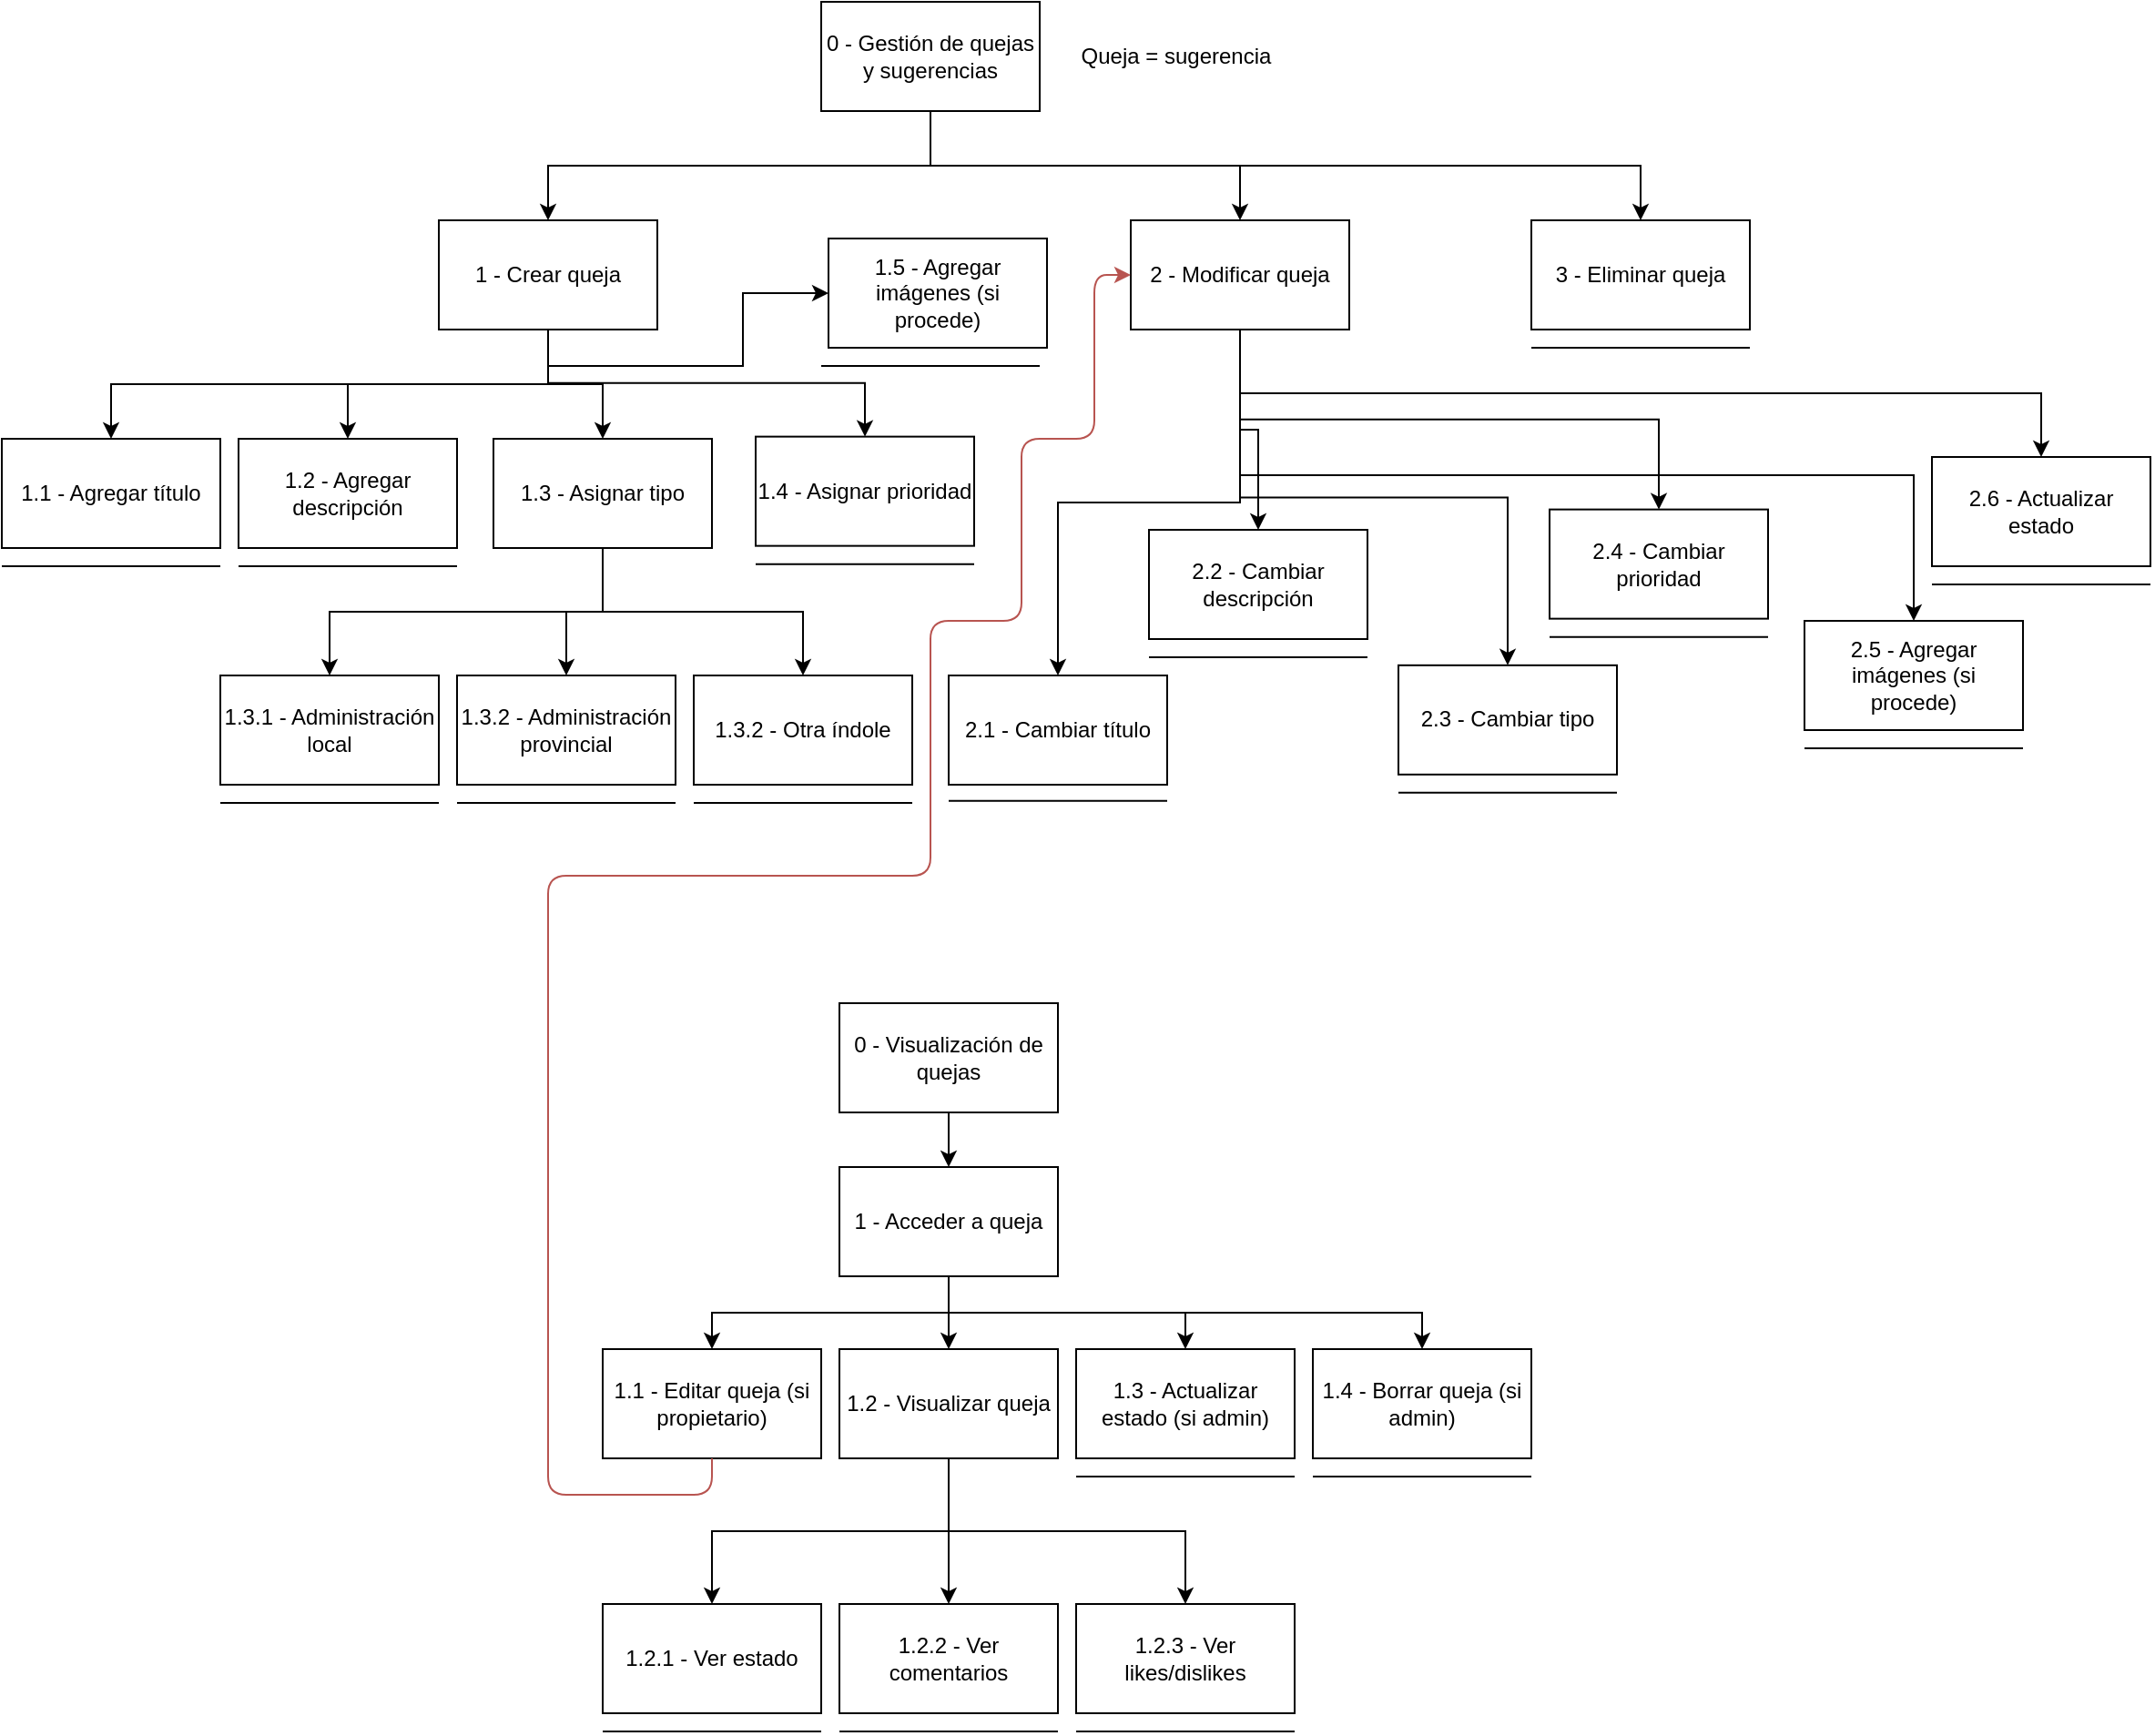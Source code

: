 <mxfile version="13.10.9" type="device"><diagram id="zKcG5XN2oFvM9r8R_VJC" name="Page-1"><mxGraphModel dx="2012" dy="643" grid="1" gridSize="10" guides="1" tooltips="1" connect="1" arrows="1" fold="1" page="1" pageScale="1" pageWidth="827" pageHeight="1169" math="0" shadow="0"><root><mxCell id="0"/><mxCell id="1" parent="0"/><mxCell id="-d1Fv6u-QL7CuxachTR_-36" style="edgeStyle=orthogonalEdgeStyle;rounded=0;orthogonalLoop=1;jettySize=auto;html=1;exitX=0.5;exitY=1;exitDx=0;exitDy=0;entryX=0.5;entryY=0;entryDx=0;entryDy=0;" parent="1" source="-d1Fv6u-QL7CuxachTR_-1" target="-d1Fv6u-QL7CuxachTR_-2" edge="1"><mxGeometry relative="1" as="geometry"/></mxCell><mxCell id="-d1Fv6u-QL7CuxachTR_-37" style="edgeStyle=orthogonalEdgeStyle;rounded=0;orthogonalLoop=1;jettySize=auto;html=1;exitX=0.5;exitY=1;exitDx=0;exitDy=0;entryX=0.5;entryY=0;entryDx=0;entryDy=0;" parent="1" source="-d1Fv6u-QL7CuxachTR_-1" target="-d1Fv6u-QL7CuxachTR_-15" edge="1"><mxGeometry relative="1" as="geometry"/></mxCell><mxCell id="-d1Fv6u-QL7CuxachTR_-39" style="edgeStyle=orthogonalEdgeStyle;rounded=0;orthogonalLoop=1;jettySize=auto;html=1;exitX=0.5;exitY=1;exitDx=0;exitDy=0;entryX=0.5;entryY=0;entryDx=0;entryDy=0;" parent="1" source="-d1Fv6u-QL7CuxachTR_-1" target="-d1Fv6u-QL7CuxachTR_-38" edge="1"><mxGeometry relative="1" as="geometry"/></mxCell><mxCell id="-d1Fv6u-QL7CuxachTR_-1" value="0 - Gestión de quejas y sugerencias" style="rounded=0;whiteSpace=wrap;html=1;" parent="1" vertex="1"><mxGeometry x="390" y="80" width="120" height="60" as="geometry"/></mxCell><mxCell id="-d1Fv6u-QL7CuxachTR_-31" style="edgeStyle=orthogonalEdgeStyle;rounded=0;orthogonalLoop=1;jettySize=auto;html=1;exitX=0.5;exitY=1;exitDx=0;exitDy=0;" parent="1" source="-d1Fv6u-QL7CuxachTR_-2" target="-d1Fv6u-QL7CuxachTR_-10" edge="1"><mxGeometry relative="1" as="geometry"/></mxCell><mxCell id="-d1Fv6u-QL7CuxachTR_-32" style="edgeStyle=orthogonalEdgeStyle;rounded=0;orthogonalLoop=1;jettySize=auto;html=1;exitX=0.5;exitY=1;exitDx=0;exitDy=0;entryX=0.5;entryY=0;entryDx=0;entryDy=0;" parent="1" source="-d1Fv6u-QL7CuxachTR_-2" target="-d1Fv6u-QL7CuxachTR_-9" edge="1"><mxGeometry relative="1" as="geometry"/></mxCell><mxCell id="-d1Fv6u-QL7CuxachTR_-33" style="edgeStyle=orthogonalEdgeStyle;rounded=0;orthogonalLoop=1;jettySize=auto;html=1;exitX=0.5;exitY=1;exitDx=0;exitDy=0;entryX=0.5;entryY=0;entryDx=0;entryDy=0;" parent="1" source="-d1Fv6u-QL7CuxachTR_-2" target="-d1Fv6u-QL7CuxachTR_-6" edge="1"><mxGeometry relative="1" as="geometry"/></mxCell><mxCell id="-d1Fv6u-QL7CuxachTR_-34" style="edgeStyle=orthogonalEdgeStyle;rounded=0;orthogonalLoop=1;jettySize=auto;html=1;exitX=0.5;exitY=1;exitDx=0;exitDy=0;entryX=0.5;entryY=0;entryDx=0;entryDy=0;" parent="1" source="-d1Fv6u-QL7CuxachTR_-2" target="-d1Fv6u-QL7CuxachTR_-5" edge="1"><mxGeometry relative="1" as="geometry"/></mxCell><mxCell id="-d1Fv6u-QL7CuxachTR_-35" style="edgeStyle=orthogonalEdgeStyle;rounded=0;orthogonalLoop=1;jettySize=auto;html=1;exitX=0.5;exitY=1;exitDx=0;exitDy=0;entryX=0.5;entryY=0;entryDx=0;entryDy=0;" parent="1" source="-d1Fv6u-QL7CuxachTR_-2" target="-d1Fv6u-QL7CuxachTR_-4" edge="1"><mxGeometry relative="1" as="geometry"/></mxCell><mxCell id="-d1Fv6u-QL7CuxachTR_-2" value="1 - Crear queja" style="rounded=0;whiteSpace=wrap;html=1;" parent="1" vertex="1"><mxGeometry x="180" y="200" width="120" height="60" as="geometry"/></mxCell><mxCell id="-d1Fv6u-QL7CuxachTR_-3" value="Queja = sugerencia" style="text;html=1;strokeColor=none;fillColor=none;align=center;verticalAlign=middle;whiteSpace=wrap;rounded=0;" parent="1" vertex="1"><mxGeometry x="520" y="100" width="130" height="20" as="geometry"/></mxCell><mxCell id="-d1Fv6u-QL7CuxachTR_-4" value="1.1 - Agregar título" style="rounded=0;whiteSpace=wrap;html=1;" parent="1" vertex="1"><mxGeometry x="-60" y="320" width="120" height="60" as="geometry"/></mxCell><mxCell id="-d1Fv6u-QL7CuxachTR_-5" value="1.2 - Agregar descripción" style="rounded=0;whiteSpace=wrap;html=1;" parent="1" vertex="1"><mxGeometry x="70" y="320" width="120" height="60" as="geometry"/></mxCell><mxCell id="-d1Fv6u-QL7CuxachTR_-28" style="edgeStyle=orthogonalEdgeStyle;rounded=0;orthogonalLoop=1;jettySize=auto;html=1;exitX=0.5;exitY=1;exitDx=0;exitDy=0;entryX=0.5;entryY=0;entryDx=0;entryDy=0;" parent="1" source="-d1Fv6u-QL7CuxachTR_-6" target="-d1Fv6u-QL7CuxachTR_-8" edge="1"><mxGeometry relative="1" as="geometry"/></mxCell><mxCell id="-d1Fv6u-QL7CuxachTR_-29" style="edgeStyle=orthogonalEdgeStyle;rounded=0;orthogonalLoop=1;jettySize=auto;html=1;exitX=0.5;exitY=1;exitDx=0;exitDy=0;entryX=0.5;entryY=0;entryDx=0;entryDy=0;" parent="1" source="-d1Fv6u-QL7CuxachTR_-6" target="-d1Fv6u-QL7CuxachTR_-13" edge="1"><mxGeometry relative="1" as="geometry"/></mxCell><mxCell id="-d1Fv6u-QL7CuxachTR_-30" style="edgeStyle=orthogonalEdgeStyle;rounded=0;orthogonalLoop=1;jettySize=auto;html=1;exitX=0.5;exitY=1;exitDx=0;exitDy=0;entryX=0.5;entryY=0;entryDx=0;entryDy=0;" parent="1" source="-d1Fv6u-QL7CuxachTR_-6" target="-d1Fv6u-QL7CuxachTR_-14" edge="1"><mxGeometry relative="1" as="geometry"/></mxCell><mxCell id="-d1Fv6u-QL7CuxachTR_-6" value="1.3 - Asignar tipo" style="rounded=0;whiteSpace=wrap;html=1;" parent="1" vertex="1"><mxGeometry x="210" y="320" width="120" height="60" as="geometry"/></mxCell><mxCell id="-d1Fv6u-QL7CuxachTR_-8" value="1.3.1 - Administración local" style="rounded=0;whiteSpace=wrap;html=1;" parent="1" vertex="1"><mxGeometry x="60" y="450" width="120" height="60" as="geometry"/></mxCell><mxCell id="-d1Fv6u-QL7CuxachTR_-9" value="1.4 - Asignar prioridad" style="rounded=0;whiteSpace=wrap;html=1;" parent="1" vertex="1"><mxGeometry x="354" y="318.82" width="120" height="60" as="geometry"/></mxCell><mxCell id="-d1Fv6u-QL7CuxachTR_-10" value="1.5 - Agregar imágenes (si procede)" style="rounded=0;whiteSpace=wrap;html=1;" parent="1" vertex="1"><mxGeometry x="394" y="210" width="120" height="60" as="geometry"/></mxCell><mxCell id="-d1Fv6u-QL7CuxachTR_-13" value="1.3.2 - Administración provincial" style="rounded=0;whiteSpace=wrap;html=1;" parent="1" vertex="1"><mxGeometry x="190" y="450" width="120" height="60" as="geometry"/></mxCell><mxCell id="-d1Fv6u-QL7CuxachTR_-14" value="1.3.2 - Otra índole" style="rounded=0;whiteSpace=wrap;html=1;" parent="1" vertex="1"><mxGeometry x="320" y="450" width="120" height="60" as="geometry"/></mxCell><mxCell id="-d1Fv6u-QL7CuxachTR_-22" style="edgeStyle=orthogonalEdgeStyle;rounded=0;orthogonalLoop=1;jettySize=auto;html=1;exitX=0.5;exitY=1;exitDx=0;exitDy=0;entryX=0.5;entryY=0;entryDx=0;entryDy=0;" parent="1" source="-d1Fv6u-QL7CuxachTR_-15" target="-d1Fv6u-QL7CuxachTR_-16" edge="1"><mxGeometry relative="1" as="geometry"/></mxCell><mxCell id="-d1Fv6u-QL7CuxachTR_-23" style="edgeStyle=orthogonalEdgeStyle;rounded=0;orthogonalLoop=1;jettySize=auto;html=1;exitX=0.5;exitY=1;exitDx=0;exitDy=0;entryX=0.5;entryY=0;entryDx=0;entryDy=0;" parent="1" source="-d1Fv6u-QL7CuxachTR_-15" target="-d1Fv6u-QL7CuxachTR_-17" edge="1"><mxGeometry relative="1" as="geometry"/></mxCell><mxCell id="-d1Fv6u-QL7CuxachTR_-24" style="edgeStyle=orthogonalEdgeStyle;rounded=0;orthogonalLoop=1;jettySize=auto;html=1;exitX=0.5;exitY=1;exitDx=0;exitDy=0;entryX=0.5;entryY=0;entryDx=0;entryDy=0;" parent="1" source="-d1Fv6u-QL7CuxachTR_-15" target="-d1Fv6u-QL7CuxachTR_-18" edge="1"><mxGeometry relative="1" as="geometry"/></mxCell><mxCell id="-d1Fv6u-QL7CuxachTR_-25" style="edgeStyle=orthogonalEdgeStyle;rounded=0;orthogonalLoop=1;jettySize=auto;html=1;exitX=0.5;exitY=1;exitDx=0;exitDy=0;entryX=0.5;entryY=0;entryDx=0;entryDy=0;" parent="1" source="-d1Fv6u-QL7CuxachTR_-15" target="-d1Fv6u-QL7CuxachTR_-19" edge="1"><mxGeometry relative="1" as="geometry"/></mxCell><mxCell id="-d1Fv6u-QL7CuxachTR_-26" style="edgeStyle=orthogonalEdgeStyle;rounded=0;orthogonalLoop=1;jettySize=auto;html=1;exitX=0.5;exitY=1;exitDx=0;exitDy=0;entryX=0.5;entryY=0;entryDx=0;entryDy=0;" parent="1" source="-d1Fv6u-QL7CuxachTR_-15" target="-d1Fv6u-QL7CuxachTR_-20" edge="1"><mxGeometry relative="1" as="geometry"/></mxCell><mxCell id="-d1Fv6u-QL7CuxachTR_-27" style="edgeStyle=orthogonalEdgeStyle;rounded=0;orthogonalLoop=1;jettySize=auto;html=1;exitX=0.5;exitY=1;exitDx=0;exitDy=0;entryX=0.5;entryY=0;entryDx=0;entryDy=0;" parent="1" source="-d1Fv6u-QL7CuxachTR_-15" target="-d1Fv6u-QL7CuxachTR_-21" edge="1"><mxGeometry relative="1" as="geometry"/></mxCell><mxCell id="-d1Fv6u-QL7CuxachTR_-15" value="2 - Modificar queja" style="rounded=0;whiteSpace=wrap;html=1;" parent="1" vertex="1"><mxGeometry x="560" y="200" width="120" height="60" as="geometry"/></mxCell><mxCell id="-d1Fv6u-QL7CuxachTR_-16" value="2.1 - Cambiar título" style="rounded=0;whiteSpace=wrap;html=1;" parent="1" vertex="1"><mxGeometry x="460" y="450" width="120" height="60" as="geometry"/></mxCell><mxCell id="-d1Fv6u-QL7CuxachTR_-17" value="2.2 - Cambiar descripción" style="rounded=0;whiteSpace=wrap;html=1;" parent="1" vertex="1"><mxGeometry x="570" y="370" width="120" height="60" as="geometry"/></mxCell><mxCell id="-d1Fv6u-QL7CuxachTR_-18" value="2.3 - Cambiar tipo" style="rounded=0;whiteSpace=wrap;html=1;" parent="1" vertex="1"><mxGeometry x="707" y="444.41" width="120" height="60" as="geometry"/></mxCell><mxCell id="-d1Fv6u-QL7CuxachTR_-19" value="2.4 - Cambiar prioridad" style="rounded=0;whiteSpace=wrap;html=1;" parent="1" vertex="1"><mxGeometry x="790" y="358.82" width="120" height="60" as="geometry"/></mxCell><mxCell id="-d1Fv6u-QL7CuxachTR_-20" value="2.5 - Agregar imágenes (si procede)" style="rounded=0;whiteSpace=wrap;html=1;" parent="1" vertex="1"><mxGeometry x="930" y="420" width="120" height="60" as="geometry"/></mxCell><mxCell id="-d1Fv6u-QL7CuxachTR_-21" value="2.6 - Actualizar estado" style="rounded=0;whiteSpace=wrap;html=1;" parent="1" vertex="1"><mxGeometry x="1000" y="330" width="120" height="60" as="geometry"/></mxCell><mxCell id="-d1Fv6u-QL7CuxachTR_-38" value="3 - Eliminar queja" style="rounded=0;whiteSpace=wrap;html=1;" parent="1" vertex="1"><mxGeometry x="780" y="200" width="120" height="60" as="geometry"/></mxCell><mxCell id="-d1Fv6u-QL7CuxachTR_-40" value="" style="endArrow=none;html=1;" parent="1" edge="1"><mxGeometry width="50" height="50" relative="1" as="geometry"><mxPoint x="460" y="518.82" as="sourcePoint"/><mxPoint x="580" y="518.82" as="targetPoint"/></mxGeometry></mxCell><mxCell id="-d1Fv6u-QL7CuxachTR_-41" value="" style="endArrow=none;html=1;" parent="1" edge="1"><mxGeometry width="50" height="50" relative="1" as="geometry"><mxPoint x="570" y="440" as="sourcePoint"/><mxPoint x="690" y="440" as="targetPoint"/></mxGeometry></mxCell><mxCell id="-d1Fv6u-QL7CuxachTR_-42" value="" style="endArrow=none;html=1;" parent="1" edge="1"><mxGeometry width="50" height="50" relative="1" as="geometry"><mxPoint x="790" y="428.82" as="sourcePoint"/><mxPoint x="910" y="428.82" as="targetPoint"/></mxGeometry></mxCell><mxCell id="-d1Fv6u-QL7CuxachTR_-43" value="" style="endArrow=none;html=1;" parent="1" edge="1"><mxGeometry width="50" height="50" relative="1" as="geometry"><mxPoint x="707" y="514.41" as="sourcePoint"/><mxPoint x="827" y="514.41" as="targetPoint"/></mxGeometry></mxCell><mxCell id="-d1Fv6u-QL7CuxachTR_-44" value="" style="endArrow=none;html=1;" parent="1" edge="1"><mxGeometry width="50" height="50" relative="1" as="geometry"><mxPoint x="1000" y="400" as="sourcePoint"/><mxPoint x="1120" y="400" as="targetPoint"/></mxGeometry></mxCell><mxCell id="-d1Fv6u-QL7CuxachTR_-45" value="" style="endArrow=none;html=1;" parent="1" edge="1"><mxGeometry width="50" height="50" relative="1" as="geometry"><mxPoint x="930" y="490" as="sourcePoint"/><mxPoint x="1050" y="490" as="targetPoint"/></mxGeometry></mxCell><mxCell id="-d1Fv6u-QL7CuxachTR_-46" value="" style="endArrow=none;html=1;" parent="1" edge="1"><mxGeometry width="50" height="50" relative="1" as="geometry"><mxPoint x="780" y="270" as="sourcePoint"/><mxPoint x="900" y="270" as="targetPoint"/></mxGeometry></mxCell><mxCell id="-d1Fv6u-QL7CuxachTR_-48" value="" style="endArrow=none;html=1;" parent="1" edge="1"><mxGeometry width="50" height="50" relative="1" as="geometry"><mxPoint x="60" y="520" as="sourcePoint"/><mxPoint x="180" y="520" as="targetPoint"/></mxGeometry></mxCell><mxCell id="-d1Fv6u-QL7CuxachTR_-49" value="" style="endArrow=none;html=1;" parent="1" edge="1"><mxGeometry width="50" height="50" relative="1" as="geometry"><mxPoint x="320" y="520" as="sourcePoint"/><mxPoint x="440" y="520" as="targetPoint"/></mxGeometry></mxCell><mxCell id="-d1Fv6u-QL7CuxachTR_-50" value="" style="endArrow=none;html=1;" parent="1" edge="1"><mxGeometry width="50" height="50" relative="1" as="geometry"><mxPoint x="190" y="520" as="sourcePoint"/><mxPoint x="310" y="520" as="targetPoint"/></mxGeometry></mxCell><mxCell id="-d1Fv6u-QL7CuxachTR_-51" value="" style="endArrow=none;html=1;" parent="1" edge="1"><mxGeometry width="50" height="50" relative="1" as="geometry"><mxPoint x="354" y="388.82" as="sourcePoint"/><mxPoint x="474" y="388.82" as="targetPoint"/></mxGeometry></mxCell><mxCell id="-d1Fv6u-QL7CuxachTR_-52" value="" style="endArrow=none;html=1;" parent="1" edge="1"><mxGeometry width="50" height="50" relative="1" as="geometry"><mxPoint x="390" y="280" as="sourcePoint"/><mxPoint x="510" y="280" as="targetPoint"/></mxGeometry></mxCell><mxCell id="-d1Fv6u-QL7CuxachTR_-53" value="" style="endArrow=none;html=1;" parent="1" edge="1"><mxGeometry width="50" height="50" relative="1" as="geometry"><mxPoint x="-60" y="390" as="sourcePoint"/><mxPoint x="60" y="390" as="targetPoint"/></mxGeometry></mxCell><mxCell id="-d1Fv6u-QL7CuxachTR_-54" value="" style="endArrow=none;html=1;" parent="1" edge="1"><mxGeometry width="50" height="50" relative="1" as="geometry"><mxPoint x="70" y="390" as="sourcePoint"/><mxPoint x="190" y="390" as="targetPoint"/></mxGeometry></mxCell><mxCell id="2j9omOC8-xyelNnuQKzu-13" style="edgeStyle=orthogonalEdgeStyle;rounded=0;orthogonalLoop=1;jettySize=auto;html=1;exitX=0.5;exitY=1;exitDx=0;exitDy=0;entryX=0.5;entryY=0;entryDx=0;entryDy=0;" edge="1" parent="1" source="2j9omOC8-xyelNnuQKzu-1" target="2j9omOC8-xyelNnuQKzu-2"><mxGeometry relative="1" as="geometry"/></mxCell><mxCell id="2j9omOC8-xyelNnuQKzu-1" value="0 - Visualización de quejas" style="rounded=0;whiteSpace=wrap;html=1;" vertex="1" parent="1"><mxGeometry x="400" y="630" width="120" height="60" as="geometry"/></mxCell><mxCell id="2j9omOC8-xyelNnuQKzu-14" style="edgeStyle=orthogonalEdgeStyle;rounded=0;orthogonalLoop=1;jettySize=auto;html=1;exitX=0.5;exitY=1;exitDx=0;exitDy=0;entryX=0.5;entryY=0;entryDx=0;entryDy=0;" edge="1" parent="1" source="2j9omOC8-xyelNnuQKzu-2" target="2j9omOC8-xyelNnuQKzu-3"><mxGeometry relative="1" as="geometry"/></mxCell><mxCell id="2j9omOC8-xyelNnuQKzu-15" style="edgeStyle=orthogonalEdgeStyle;rounded=0;orthogonalLoop=1;jettySize=auto;html=1;exitX=0.5;exitY=1;exitDx=0;exitDy=0;entryX=0.5;entryY=0;entryDx=0;entryDy=0;" edge="1" parent="1" source="2j9omOC8-xyelNnuQKzu-2" target="2j9omOC8-xyelNnuQKzu-4"><mxGeometry relative="1" as="geometry"/></mxCell><mxCell id="2j9omOC8-xyelNnuQKzu-16" style="edgeStyle=orthogonalEdgeStyle;rounded=0;orthogonalLoop=1;jettySize=auto;html=1;exitX=0.5;exitY=1;exitDx=0;exitDy=0;entryX=0.5;entryY=0;entryDx=0;entryDy=0;" edge="1" parent="1" source="2j9omOC8-xyelNnuQKzu-2" target="2j9omOC8-xyelNnuQKzu-5"><mxGeometry relative="1" as="geometry"/></mxCell><mxCell id="2j9omOC8-xyelNnuQKzu-17" style="edgeStyle=orthogonalEdgeStyle;rounded=0;orthogonalLoop=1;jettySize=auto;html=1;exitX=0.5;exitY=1;exitDx=0;exitDy=0;entryX=0.5;entryY=0;entryDx=0;entryDy=0;" edge="1" parent="1" source="2j9omOC8-xyelNnuQKzu-2" target="2j9omOC8-xyelNnuQKzu-6"><mxGeometry relative="1" as="geometry"/></mxCell><mxCell id="2j9omOC8-xyelNnuQKzu-2" value="1 - Acceder a queja" style="rounded=0;whiteSpace=wrap;html=1;" vertex="1" parent="1"><mxGeometry x="400" y="720" width="120" height="60" as="geometry"/></mxCell><mxCell id="2j9omOC8-xyelNnuQKzu-3" value="1.1 - Editar queja (si propietario)" style="rounded=0;whiteSpace=wrap;html=1;" vertex="1" parent="1"><mxGeometry x="270" y="820" width="120" height="60" as="geometry"/></mxCell><mxCell id="2j9omOC8-xyelNnuQKzu-10" style="edgeStyle=orthogonalEdgeStyle;rounded=0;orthogonalLoop=1;jettySize=auto;html=1;exitX=0.5;exitY=1;exitDx=0;exitDy=0;entryX=0.5;entryY=0;entryDx=0;entryDy=0;" edge="1" parent="1" source="2j9omOC8-xyelNnuQKzu-4" target="2j9omOC8-xyelNnuQKzu-7"><mxGeometry relative="1" as="geometry"/></mxCell><mxCell id="2j9omOC8-xyelNnuQKzu-11" style="edgeStyle=orthogonalEdgeStyle;rounded=0;orthogonalLoop=1;jettySize=auto;html=1;exitX=0.5;exitY=1;exitDx=0;exitDy=0;entryX=0.5;entryY=0;entryDx=0;entryDy=0;" edge="1" parent="1" source="2j9omOC8-xyelNnuQKzu-4" target="2j9omOC8-xyelNnuQKzu-8"><mxGeometry relative="1" as="geometry"/></mxCell><mxCell id="2j9omOC8-xyelNnuQKzu-12" style="edgeStyle=orthogonalEdgeStyle;rounded=0;orthogonalLoop=1;jettySize=auto;html=1;exitX=0.5;exitY=1;exitDx=0;exitDy=0;" edge="1" parent="1" source="2j9omOC8-xyelNnuQKzu-4" target="2j9omOC8-xyelNnuQKzu-9"><mxGeometry relative="1" as="geometry"/></mxCell><mxCell id="2j9omOC8-xyelNnuQKzu-4" value="1.2 - Visualizar queja" style="rounded=0;whiteSpace=wrap;html=1;" vertex="1" parent="1"><mxGeometry x="400" y="820" width="120" height="60" as="geometry"/></mxCell><mxCell id="2j9omOC8-xyelNnuQKzu-5" value="1.3 - Actualizar estado (si admin)" style="rounded=0;whiteSpace=wrap;html=1;" vertex="1" parent="1"><mxGeometry x="530" y="820" width="120" height="60" as="geometry"/></mxCell><mxCell id="2j9omOC8-xyelNnuQKzu-6" value="1.4 - Borrar queja (si admin)" style="rounded=0;whiteSpace=wrap;html=1;" vertex="1" parent="1"><mxGeometry x="660" y="820" width="120" height="60" as="geometry"/></mxCell><mxCell id="2j9omOC8-xyelNnuQKzu-7" value="1.2.1 - Ver estado" style="rounded=0;whiteSpace=wrap;html=1;" vertex="1" parent="1"><mxGeometry x="270" y="960" width="120" height="60" as="geometry"/></mxCell><mxCell id="2j9omOC8-xyelNnuQKzu-8" value="1.2.2 - Ver comentarios" style="rounded=0;whiteSpace=wrap;html=1;" vertex="1" parent="1"><mxGeometry x="400" y="960" width="120" height="60" as="geometry"/></mxCell><mxCell id="2j9omOC8-xyelNnuQKzu-9" value="1.2.3 - Ver likes/dislikes" style="rounded=0;whiteSpace=wrap;html=1;" vertex="1" parent="1"><mxGeometry x="530" y="960" width="120" height="60" as="geometry"/></mxCell><mxCell id="2j9omOC8-xyelNnuQKzu-31" value="" style="endArrow=classic;html=1;exitX=0.5;exitY=1;exitDx=0;exitDy=0;entryX=0;entryY=0.5;entryDx=0;entryDy=0;fillColor=#f8cecc;strokeColor=#b85450;" edge="1" parent="1" source="2j9omOC8-xyelNnuQKzu-3" target="-d1Fv6u-QL7CuxachTR_-15"><mxGeometry width="50" height="50" relative="1" as="geometry"><mxPoint x="330" y="880" as="sourcePoint"/><mxPoint x="560" y="230" as="targetPoint"/><Array as="points"><mxPoint x="330" y="900"/><mxPoint x="240" y="900"/><mxPoint x="240" y="560"/><mxPoint x="450" y="560"/><mxPoint x="450" y="420"/><mxPoint x="500" y="420"/><mxPoint x="500" y="320"/><mxPoint x="540" y="320"/><mxPoint x="540" y="230"/></Array></mxGeometry></mxCell><mxCell id="2j9omOC8-xyelNnuQKzu-33" value="" style="endArrow=none;html=1;" edge="1" parent="1"><mxGeometry width="50" height="50" relative="1" as="geometry"><mxPoint x="270" y="1030" as="sourcePoint"/><mxPoint x="390" y="1030" as="targetPoint"/></mxGeometry></mxCell><mxCell id="2j9omOC8-xyelNnuQKzu-34" value="" style="endArrow=none;html=1;" edge="1" parent="1"><mxGeometry width="50" height="50" relative="1" as="geometry"><mxPoint x="530" y="1030" as="sourcePoint"/><mxPoint x="650" y="1030" as="targetPoint"/></mxGeometry></mxCell><mxCell id="2j9omOC8-xyelNnuQKzu-35" value="" style="endArrow=none;html=1;" edge="1" parent="1"><mxGeometry width="50" height="50" relative="1" as="geometry"><mxPoint x="400" y="1030" as="sourcePoint"/><mxPoint x="520" y="1030" as="targetPoint"/></mxGeometry></mxCell><mxCell id="2j9omOC8-xyelNnuQKzu-36" value="" style="endArrow=none;html=1;" edge="1" parent="1"><mxGeometry width="50" height="50" relative="1" as="geometry"><mxPoint x="660" y="890" as="sourcePoint"/><mxPoint x="780" y="890" as="targetPoint"/></mxGeometry></mxCell><mxCell id="2j9omOC8-xyelNnuQKzu-37" value="" style="endArrow=none;html=1;" edge="1" parent="1"><mxGeometry width="50" height="50" relative="1" as="geometry"><mxPoint x="530" y="890" as="sourcePoint"/><mxPoint x="650" y="890" as="targetPoint"/></mxGeometry></mxCell></root></mxGraphModel></diagram></mxfile>